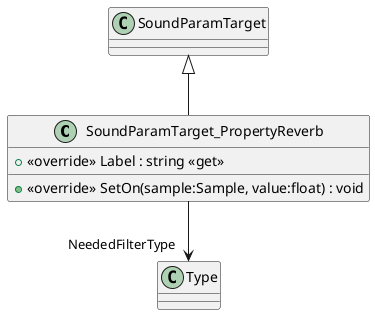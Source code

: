 @startuml
class SoundParamTarget_PropertyReverb {
    + <<override>> Label : string <<get>>
    + <<override>> SetOn(sample:Sample, value:float) : void
}
SoundParamTarget <|-- SoundParamTarget_PropertyReverb
SoundParamTarget_PropertyReverb --> "NeededFilterType" Type
@enduml
